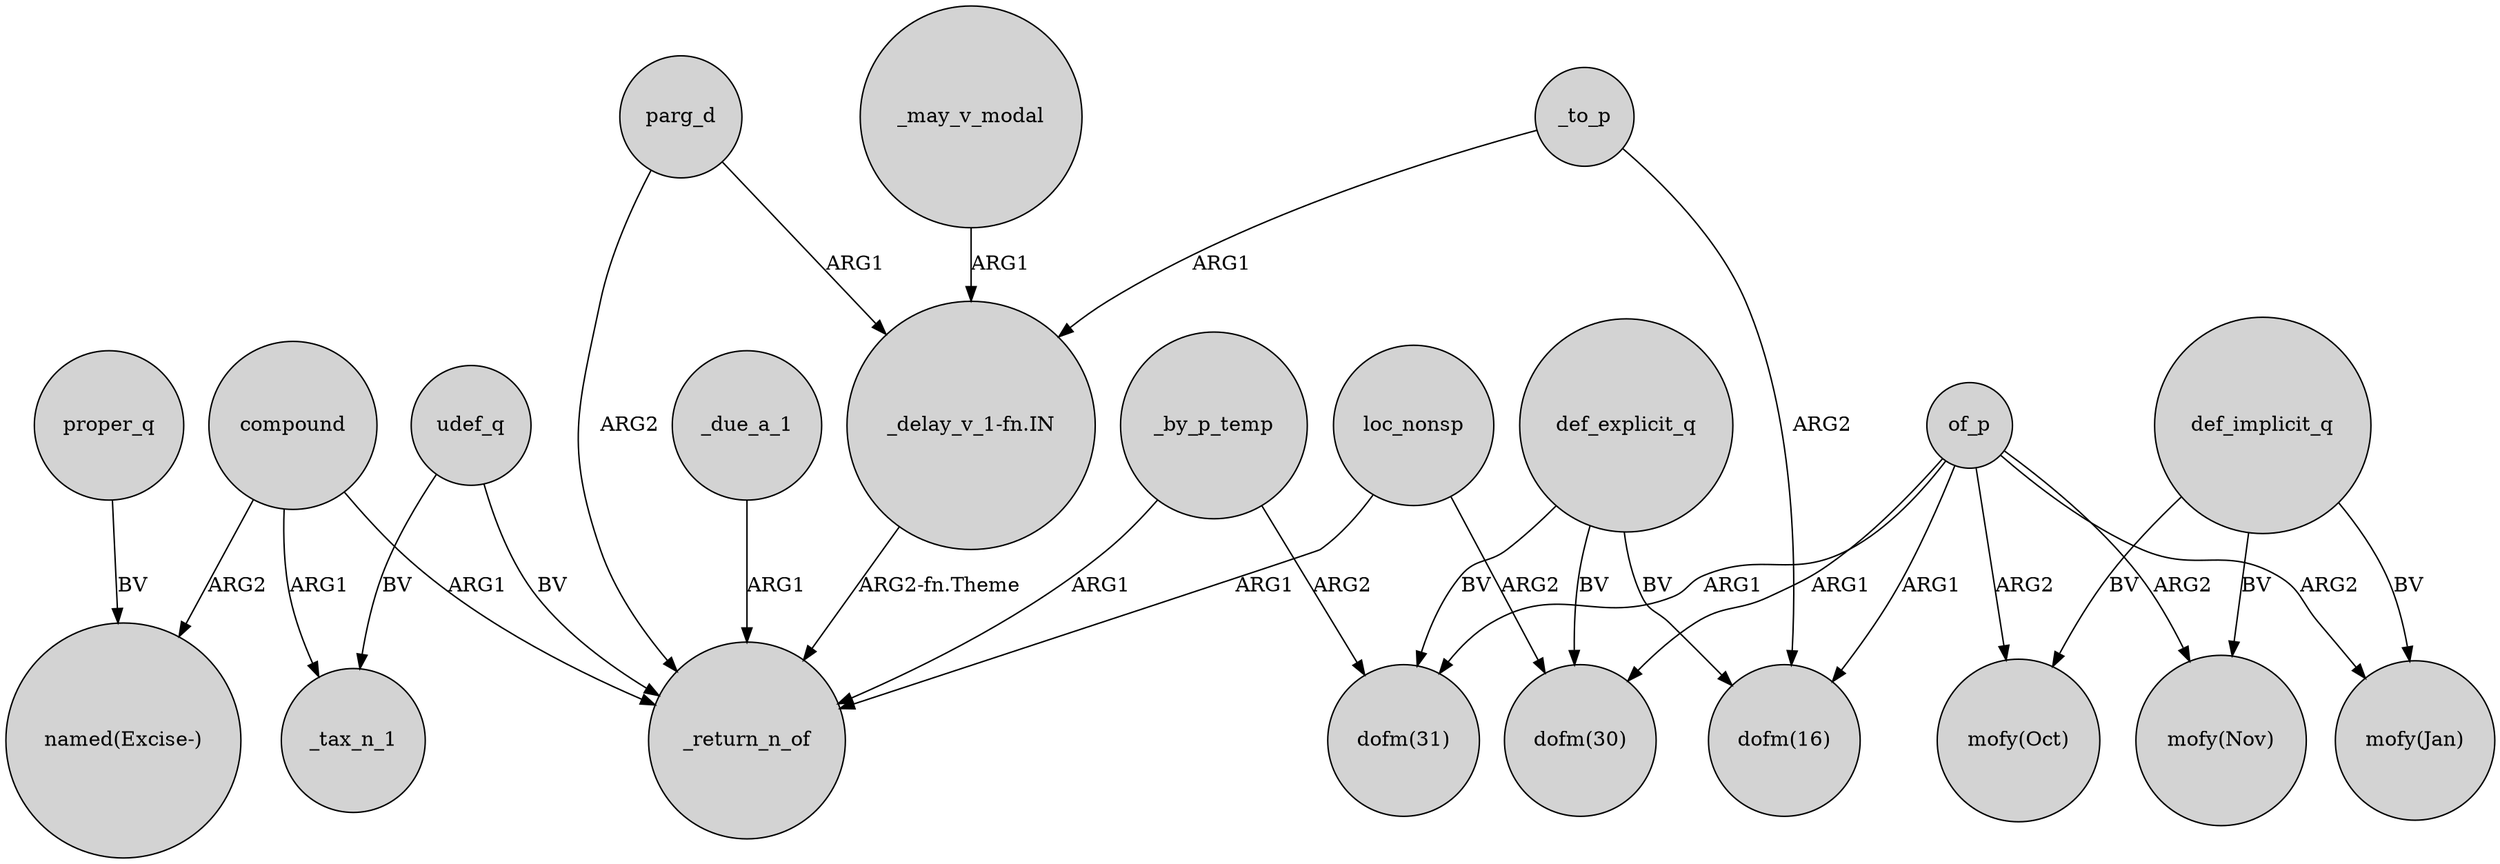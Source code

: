digraph {
	node [shape=circle style=filled]
	compound -> "named(Excise-)" [label=ARG2]
	_to_p -> "dofm(16)" [label=ARG2]
	of_p -> "dofm(16)" [label=ARG1]
	def_implicit_q -> "mofy(Oct)" [label=BV]
	udef_q -> _return_n_of [label=BV]
	_by_p_temp -> "dofm(31)" [label=ARG2]
	proper_q -> "named(Excise-)" [label=BV]
	of_p -> "mofy(Oct)" [label=ARG2]
	parg_d -> "_delay_v_1-fn.IN" [label=ARG1]
	def_explicit_q -> "dofm(31)" [label=BV]
	compound -> _tax_n_1 [label=ARG1]
	of_p -> "dofm(31)" [label=ARG1]
	"_delay_v_1-fn.IN" -> _return_n_of [label="ARG2-fn.Theme"]
	_due_a_1 -> _return_n_of [label=ARG1]
	def_explicit_q -> "dofm(30)" [label=BV]
	udef_q -> _tax_n_1 [label=BV]
	def_implicit_q -> "mofy(Jan)" [label=BV]
	loc_nonsp -> "dofm(30)" [label=ARG2]
	_may_v_modal -> "_delay_v_1-fn.IN" [label=ARG1]
	_to_p -> "_delay_v_1-fn.IN" [label=ARG1]
	parg_d -> _return_n_of [label=ARG2]
	def_explicit_q -> "dofm(16)" [label=BV]
	_by_p_temp -> _return_n_of [label=ARG1]
	of_p -> "mofy(Nov)" [label=ARG2]
	def_implicit_q -> "mofy(Nov)" [label=BV]
	loc_nonsp -> _return_n_of [label=ARG1]
	of_p -> "dofm(30)" [label=ARG1]
	of_p -> "mofy(Jan)" [label=ARG2]
	compound -> _return_n_of [label=ARG1]
}
